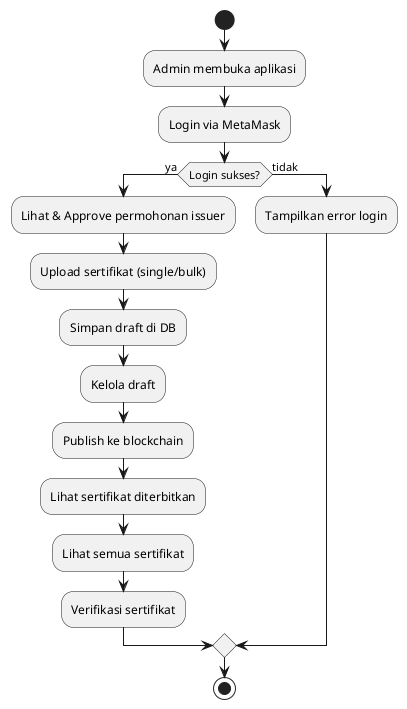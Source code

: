 @startuml
start
:Admin membuka aplikasi;
:Login via MetaMask;
if (Login sukses?) then (ya)
  :Lihat & Approve permohonan issuer;
  :Upload sertifikat (single/bulk);
  :Simpan draft di DB;
  :Kelola draft;
  :Publish ke blockchain;
  :Lihat sertifikat diterbitkan;
  :Lihat semua sertifikat;
  :Verifikasi sertifikat;
else (tidak)
  :Tampilkan error login;
endif
stop
@enduml 